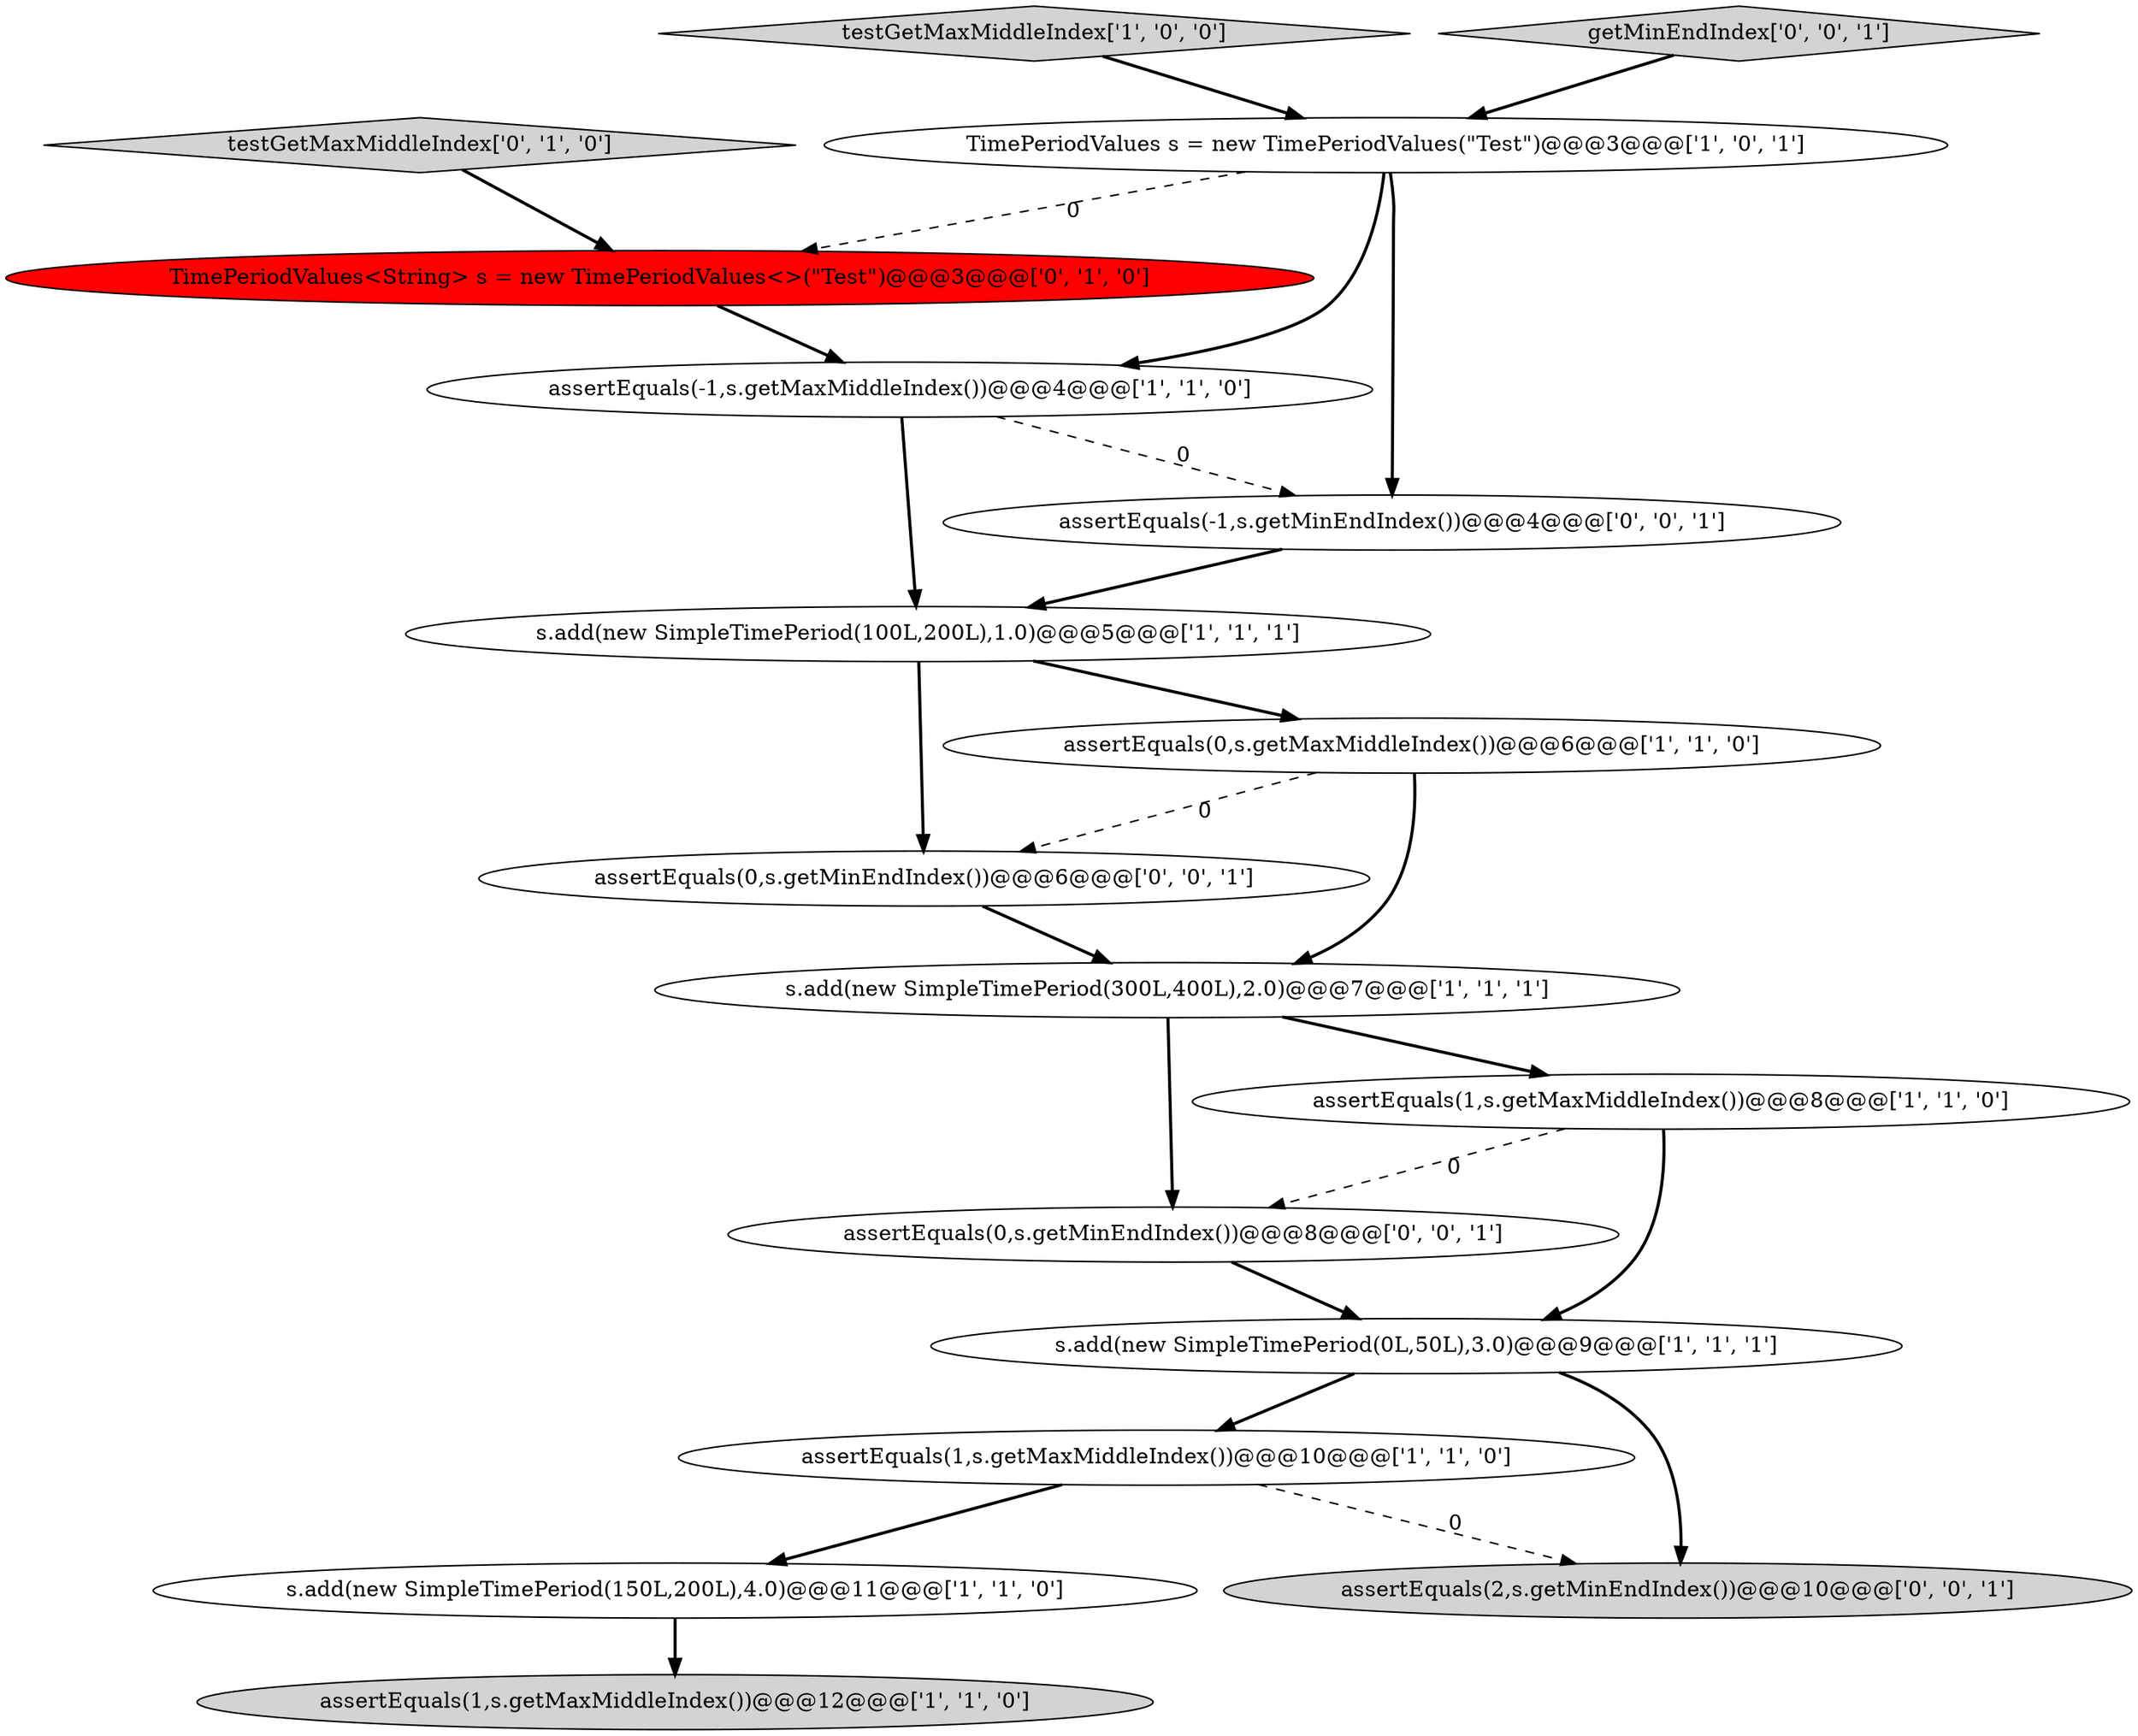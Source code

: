 digraph {
6 [style = filled, label = "assertEquals(-1,s.getMaxMiddleIndex())@@@4@@@['1', '1', '0']", fillcolor = white, shape = ellipse image = "AAA0AAABBB1BBB"];
1 [style = filled, label = "s.add(new SimpleTimePeriod(100L,200L),1.0)@@@5@@@['1', '1', '1']", fillcolor = white, shape = ellipse image = "AAA0AAABBB1BBB"];
10 [style = filled, label = "s.add(new SimpleTimePeriod(300L,400L),2.0)@@@7@@@['1', '1', '1']", fillcolor = white, shape = ellipse image = "AAA0AAABBB1BBB"];
8 [style = filled, label = "testGetMaxMiddleIndex['1', '0', '0']", fillcolor = lightgray, shape = diamond image = "AAA0AAABBB1BBB"];
3 [style = filled, label = "assertEquals(1,s.getMaxMiddleIndex())@@@12@@@['1', '1', '0']", fillcolor = lightgray, shape = ellipse image = "AAA0AAABBB1BBB"];
13 [style = filled, label = "assertEquals(0,s.getMinEndIndex())@@@8@@@['0', '0', '1']", fillcolor = white, shape = ellipse image = "AAA0AAABBB3BBB"];
4 [style = filled, label = "assertEquals(1,s.getMaxMiddleIndex())@@@10@@@['1', '1', '0']", fillcolor = white, shape = ellipse image = "AAA0AAABBB1BBB"];
12 [style = filled, label = "testGetMaxMiddleIndex['0', '1', '0']", fillcolor = lightgray, shape = diamond image = "AAA0AAABBB2BBB"];
15 [style = filled, label = "assertEquals(2,s.getMinEndIndex())@@@10@@@['0', '0', '1']", fillcolor = lightgray, shape = ellipse image = "AAA0AAABBB3BBB"];
17 [style = filled, label = "assertEquals(0,s.getMinEndIndex())@@@6@@@['0', '0', '1']", fillcolor = white, shape = ellipse image = "AAA0AAABBB3BBB"];
5 [style = filled, label = "s.add(new SimpleTimePeriod(0L,50L),3.0)@@@9@@@['1', '1', '1']", fillcolor = white, shape = ellipse image = "AAA0AAABBB1BBB"];
16 [style = filled, label = "getMinEndIndex['0', '0', '1']", fillcolor = lightgray, shape = diamond image = "AAA0AAABBB3BBB"];
9 [style = filled, label = "assertEquals(1,s.getMaxMiddleIndex())@@@8@@@['1', '1', '0']", fillcolor = white, shape = ellipse image = "AAA0AAABBB1BBB"];
2 [style = filled, label = "TimePeriodValues s = new TimePeriodValues(\"Test\")@@@3@@@['1', '0', '1']", fillcolor = white, shape = ellipse image = "AAA0AAABBB1BBB"];
0 [style = filled, label = "s.add(new SimpleTimePeriod(150L,200L),4.0)@@@11@@@['1', '1', '0']", fillcolor = white, shape = ellipse image = "AAA0AAABBB1BBB"];
14 [style = filled, label = "assertEquals(-1,s.getMinEndIndex())@@@4@@@['0', '0', '1']", fillcolor = white, shape = ellipse image = "AAA0AAABBB3BBB"];
11 [style = filled, label = "TimePeriodValues<String> s = new TimePeriodValues<>(\"Test\")@@@3@@@['0', '1', '0']", fillcolor = red, shape = ellipse image = "AAA1AAABBB2BBB"];
7 [style = filled, label = "assertEquals(0,s.getMaxMiddleIndex())@@@6@@@['1', '1', '0']", fillcolor = white, shape = ellipse image = "AAA0AAABBB1BBB"];
0->3 [style = bold, label=""];
17->10 [style = bold, label=""];
7->10 [style = bold, label=""];
7->17 [style = dashed, label="0"];
2->6 [style = bold, label=""];
11->6 [style = bold, label=""];
12->11 [style = bold, label=""];
5->15 [style = bold, label=""];
6->14 [style = dashed, label="0"];
16->2 [style = bold, label=""];
1->7 [style = bold, label=""];
14->1 [style = bold, label=""];
1->17 [style = bold, label=""];
4->0 [style = bold, label=""];
6->1 [style = bold, label=""];
8->2 [style = bold, label=""];
10->13 [style = bold, label=""];
4->15 [style = dashed, label="0"];
2->14 [style = bold, label=""];
5->4 [style = bold, label=""];
9->13 [style = dashed, label="0"];
13->5 [style = bold, label=""];
9->5 [style = bold, label=""];
2->11 [style = dashed, label="0"];
10->9 [style = bold, label=""];
}
